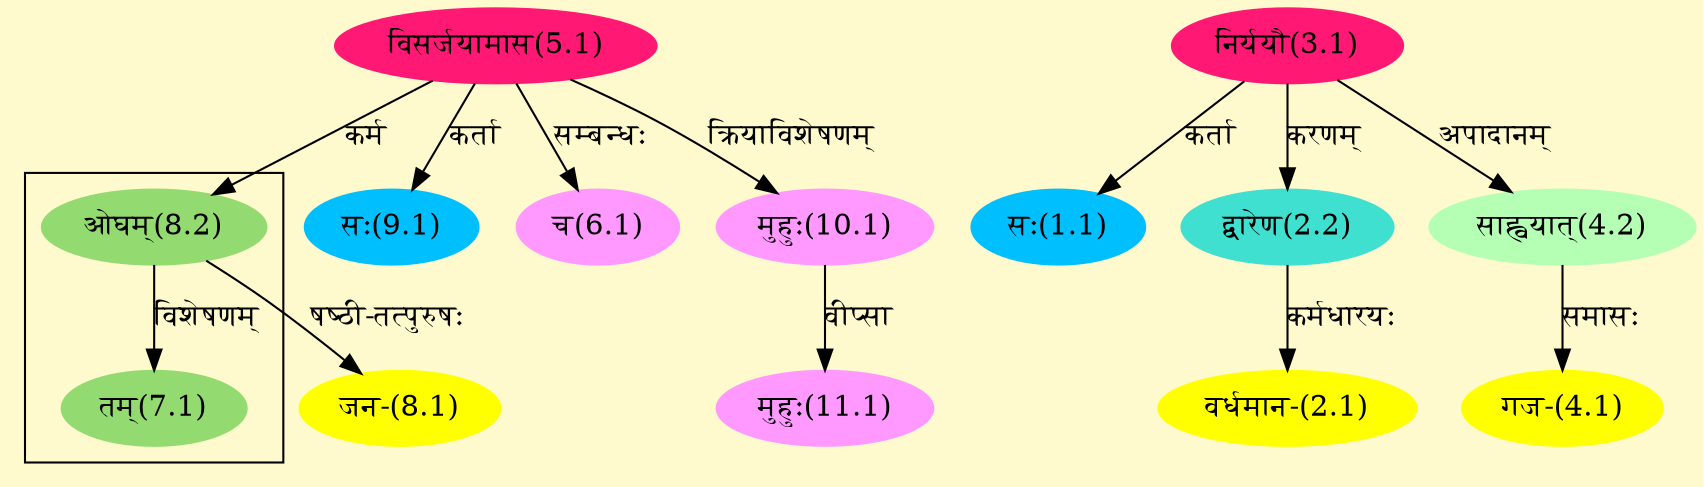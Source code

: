 digraph G{
rankdir=BT;
 compound=true;
 bgcolor="lemonchiffon1";

subgraph cluster_1{
Node7_1 [style=filled, color="#93DB70" label = "तम्(7.1)"]
Node8_2 [style=filled, color="#93DB70" label = "ओघम्(8.2)"]

}
Node1_1 [style=filled, color="#00BFFF" label = "सः(1.1)"]
Node3_1 [style=filled, color="#FF1975" label = "निर्ययौ(3.1)"]
Node2_1 [style=filled, color="#FFFF00" label = "वर्धमान-(2.1)"]
Node2_2 [style=filled, color="#40E0D0" label = "द्वारेण(2.2)"]
Node4_1 [style=filled, color="#FFFF00" label = "गज-(4.1)"]
Node4_2 [style=filled, color="#B4FFB4" label = "साह्वयात्(4.2)"]
Node5_1 [style=filled, color="#FF1975" label = "विसर्जयामास(5.1)"]
Node9_1 [style=filled, color="#00BFFF" label = "सः(9.1)"]
Node6_1 [style=filled, color="#FF99FF" label = "च(6.1)"]
Node8_1 [style=filled, color="#FFFF00" label = "जन-(8.1)"]
Node8_2 [style=filled, color="#93DB70" label = "ओघम्(8.2)"]
Node10_1 [style=filled, color="#FF99FF" label = "मुहुः(10.1)"]
Node11_1 [style=filled, color="#FF99FF" label = "मुहुः(11.1)"]
/* Start of Relations section */

Node1_1 -> Node3_1 [  label="कर्ता"  dir="back" ]
Node2_1 -> Node2_2 [  label="कर्मधारयः"  dir="back" ]
Node2_2 -> Node3_1 [  label="करणम्"  dir="back" ]
Node4_1 -> Node4_2 [  label="समासः"  dir="back" ]
Node4_2 -> Node3_1 [  label="अपादानम्"  dir="back" ]
Node6_1 -> Node5_1 [  label="सम्बन्धः"  dir="back" ]
Node7_1 -> Node8_2 [  label="विशेषणम्"  dir="back" ]
Node8_1 -> Node8_2 [  label="षष्ठी-तत्पुरुषः"  dir="back" ]
Node8_2 -> Node5_1 [  label="कर्म"  dir="back" ]
Node9_1 -> Node5_1 [  label="कर्ता"  dir="back" ]
Node10_1 -> Node5_1 [  label="क्रियाविशेषणम्"  dir="back" ]
Node11_1 -> Node10_1 [  label="वीप्सा"  dir="back" ]
}

